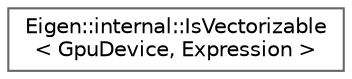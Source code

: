 digraph "类继承关系图"
{
 // LATEX_PDF_SIZE
  bgcolor="transparent";
  edge [fontname=Helvetica,fontsize=10,labelfontname=Helvetica,labelfontsize=10];
  node [fontname=Helvetica,fontsize=10,shape=box,height=0.2,width=0.4];
  rankdir="LR";
  Node0 [id="Node000000",label="Eigen::internal::IsVectorizable\l\< GpuDevice, Expression \>",height=0.2,width=0.4,color="grey40", fillcolor="white", style="filled",URL="$struct_eigen_1_1internal_1_1_is_vectorizable_3_01_gpu_device_00_01_expression_01_4.html",tooltip=" "];
}
